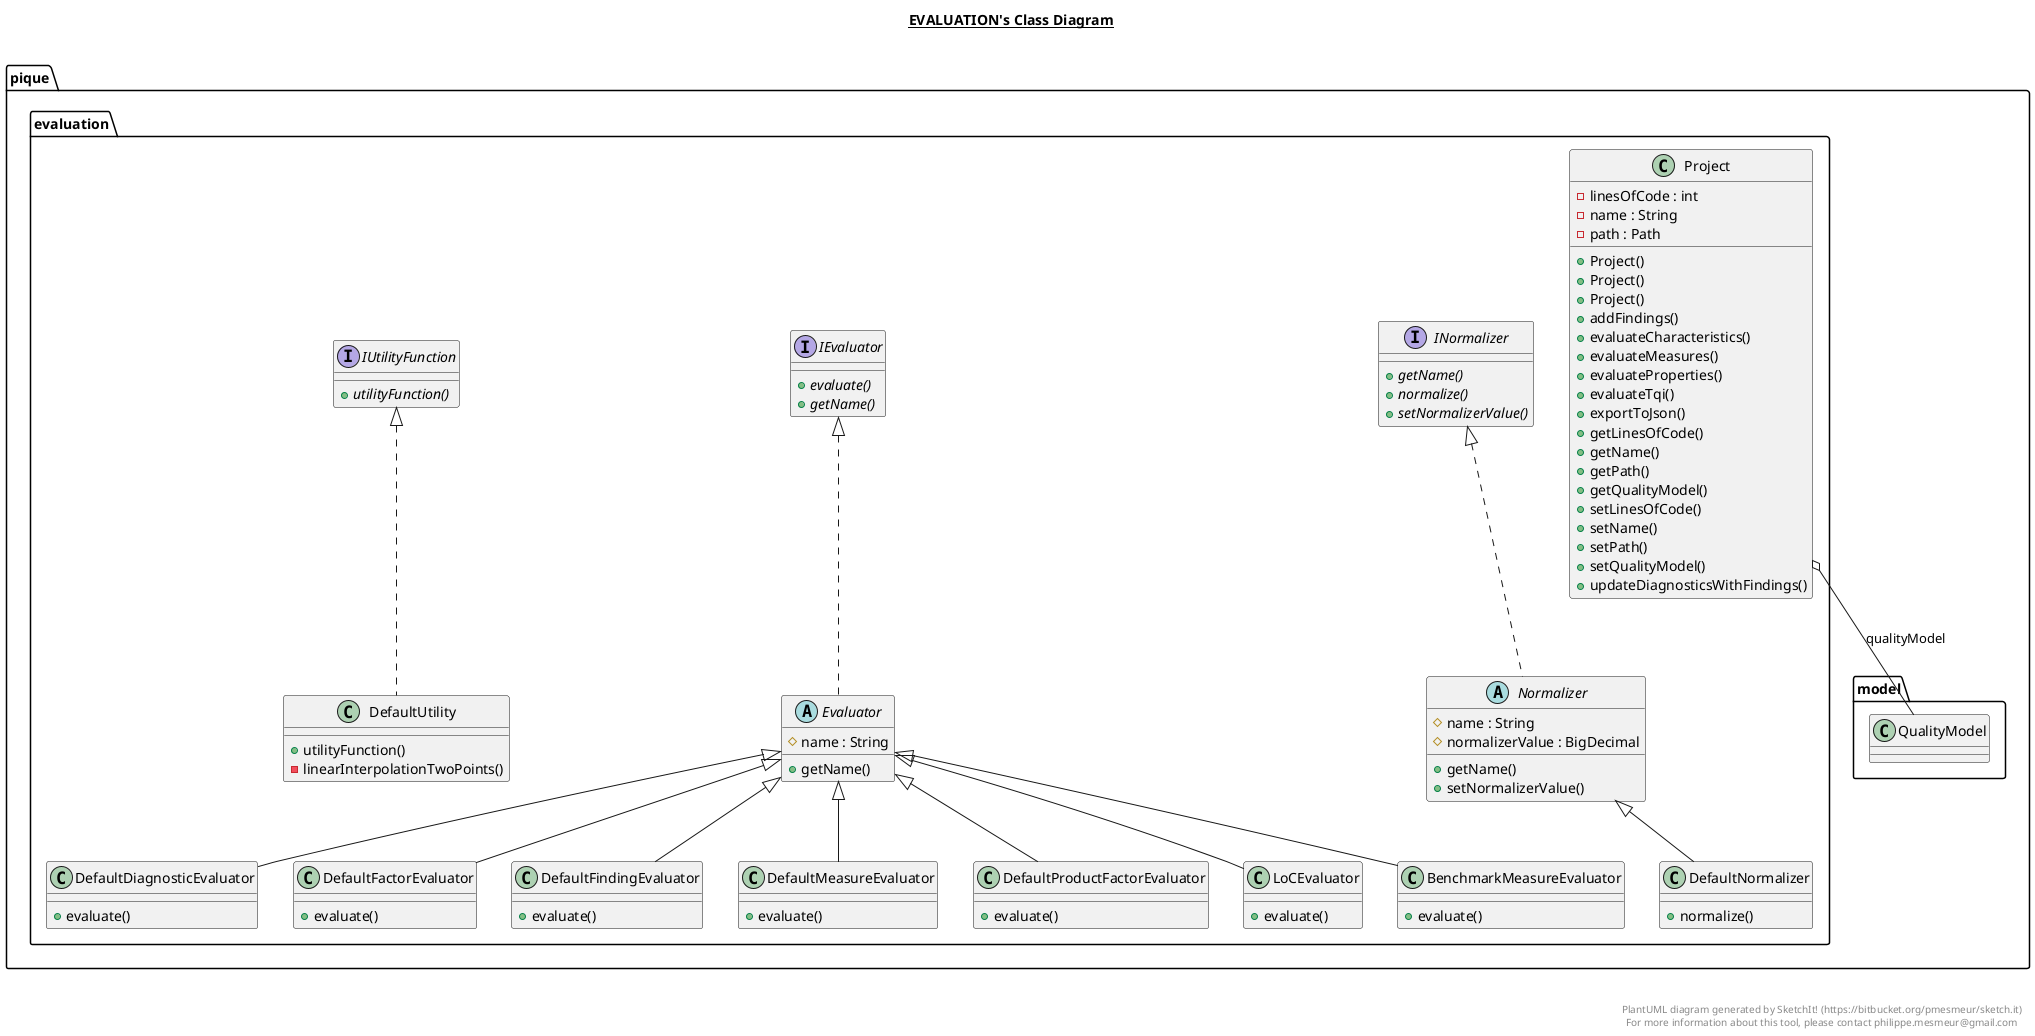 @startuml

title __EVALUATION's Class Diagram__\n

  namespace pique.evaluation {
    class pique.evaluation.BenchmarkMeasureEvaluator {
        + evaluate()
    }
  }
  

  namespace pique.evaluation {
    class pique.evaluation.DefaultDiagnosticEvaluator {
        + evaluate()
    }
  }
  

  namespace pique.evaluation {
    class pique.evaluation.DefaultFactorEvaluator {
        + evaluate()
    }
  }
  

  namespace pique.evaluation {
    class pique.evaluation.DefaultFindingEvaluator {
        + evaluate()
    }
  }
  

  namespace pique.evaluation {
    class pique.evaluation.DefaultMeasureEvaluator {
        + evaluate()
    }
  }
  

  namespace pique.evaluation {
    class pique.evaluation.DefaultNormalizer {
        + normalize()
    }
  }
  

  namespace pique.evaluation {
    class pique.evaluation.DefaultProductFactorEvaluator {
        + evaluate()
    }
  }
  

  namespace pique.evaluation {
    class pique.evaluation.DefaultUtility {
        + utilityFunction()
        - linearInterpolationTwoPoints()
    }
  }
  

  namespace pique.evaluation {
    abstract class pique.evaluation.Evaluator {
        # name : String
        + getName()
    }
  }
  

  namespace pique.evaluation {
    interface pique.evaluation.IEvaluator {
        {abstract} + evaluate()
        {abstract} + getName()
    }
  }
  

  namespace pique.evaluation {
    interface pique.evaluation.INormalizer {
        {abstract} + getName()
        {abstract} + normalize()
        {abstract} + setNormalizerValue()
    }
  }
  

  namespace pique.evaluation {
    interface pique.evaluation.IUtilityFunction {
        {abstract} + utilityFunction()
    }
  }
  

  namespace pique.evaluation {
    class pique.evaluation.LoCEvaluator {
        + evaluate()
    }
  }
  

  namespace pique.evaluation {
    abstract class pique.evaluation.Normalizer {
        # name : String
        # normalizerValue : BigDecimal
        + getName()
        + setNormalizerValue()
    }
  }
  

  namespace pique.evaluation {
    class pique.evaluation.Project {
        - linesOfCode : int
        - name : String
        - path : Path
        + Project()
        + Project()
        + Project()
        + addFindings()
        + evaluateCharacteristics()
        + evaluateMeasures()
        + evaluateProperties()
        + evaluateTqi()
        + exportToJson()
        + getLinesOfCode()
        + getName()
        + getPath()
        + getQualityModel()
        + setLinesOfCode()
        + setName()
        + setPath()
        + setQualityModel()
        + updateDiagnosticsWithFindings()
    }
  }
  

  pique.evaluation.BenchmarkMeasureEvaluator -up-|> pique.evaluation.Evaluator
  pique.evaluation.DefaultDiagnosticEvaluator -up-|> pique.evaluation.Evaluator
  pique.evaluation.DefaultFactorEvaluator -up-|> pique.evaluation.Evaluator
  pique.evaluation.DefaultFindingEvaluator -up-|> pique.evaluation.Evaluator
  pique.evaluation.DefaultMeasureEvaluator -up-|> pique.evaluation.Evaluator
  pique.evaluation.DefaultNormalizer -up-|> pique.evaluation.Normalizer
  pique.evaluation.DefaultProductFactorEvaluator -up-|> pique.evaluation.Evaluator
  pique.evaluation.DefaultUtility .up.|> pique.evaluation.IUtilityFunction
  pique.evaluation.Evaluator .up.|> pique.evaluation.IEvaluator
  pique.evaluation.LoCEvaluator -up-|> pique.evaluation.Evaluator
  pique.evaluation.Normalizer .up.|> pique.evaluation.INormalizer
  pique.evaluation.Project o-- pique.model.QualityModel : qualityModel


right footer


PlantUML diagram generated by SketchIt! (https://bitbucket.org/pmesmeur/sketch.it)
For more information about this tool, please contact philippe.mesmeur@gmail.com
endfooter

@enduml
